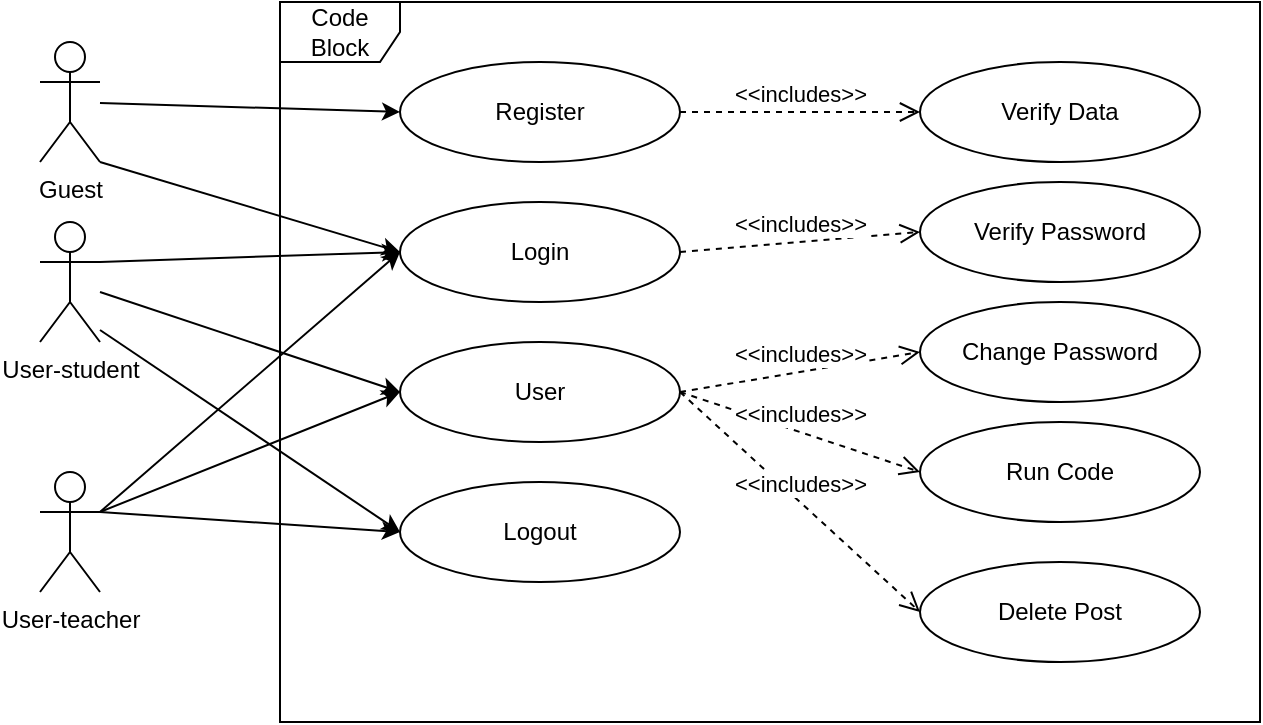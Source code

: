 <mxfile version="13.0.9" type="device"><diagram id="uCDA_x6LMpQSDdXRBhCY" name="Page-1"><mxGraphModel dx="1422" dy="712" grid="1" gridSize="10" guides="1" tooltips="1" connect="1" arrows="1" fold="1" page="1" pageScale="1" pageWidth="827" pageHeight="1169" math="0" shadow="0"><root><mxCell id="0"/><mxCell id="1" parent="0"/><mxCell id="Fpg4Qaaet1KMKUOiKcvX-1" value="Guest" style="shape=umlActor;verticalLabelPosition=bottom;labelBackgroundColor=#ffffff;verticalAlign=top;html=1;" parent="1" vertex="1"><mxGeometry x="130" y="120" width="30" height="60" as="geometry"/></mxCell><mxCell id="Fpg4Qaaet1KMKUOiKcvX-2" value="User-student" style="shape=umlActor;verticalLabelPosition=bottom;labelBackgroundColor=#ffffff;verticalAlign=top;html=1;" parent="1" vertex="1"><mxGeometry x="130" y="210" width="30" height="60" as="geometry"/></mxCell><mxCell id="Fpg4Qaaet1KMKUOiKcvX-5" value="Register" style="ellipse;whiteSpace=wrap;html=1;" parent="1" vertex="1"><mxGeometry x="310" y="130" width="140" height="50" as="geometry"/></mxCell><mxCell id="Fpg4Qaaet1KMKUOiKcvX-6" value="Login" style="ellipse;whiteSpace=wrap;html=1;" parent="1" vertex="1"><mxGeometry x="310" y="200" width="140" height="50" as="geometry"/></mxCell><mxCell id="Fpg4Qaaet1KMKUOiKcvX-7" value="User" style="ellipse;whiteSpace=wrap;html=1;" parent="1" vertex="1"><mxGeometry x="310" y="270" width="140" height="50" as="geometry"/></mxCell><mxCell id="Fpg4Qaaet1KMKUOiKcvX-8" value="Logout" style="ellipse;whiteSpace=wrap;html=1;" parent="1" vertex="1"><mxGeometry x="310" y="340" width="140" height="50" as="geometry"/></mxCell><mxCell id="Fpg4Qaaet1KMKUOiKcvX-9" value="Change Password" style="ellipse;whiteSpace=wrap;html=1;" parent="1" vertex="1"><mxGeometry x="570" y="250" width="140" height="50" as="geometry"/></mxCell><mxCell id="Fpg4Qaaet1KMKUOiKcvX-12" value="" style="endArrow=classic;html=1;entryX=0;entryY=0.5;entryDx=0;entryDy=0;" parent="1" source="Fpg4Qaaet1KMKUOiKcvX-1" target="Fpg4Qaaet1KMKUOiKcvX-5" edge="1"><mxGeometry width="50" height="50" relative="1" as="geometry"><mxPoint x="390" y="390" as="sourcePoint"/><mxPoint x="440" y="340" as="targetPoint"/></mxGeometry></mxCell><mxCell id="Fpg4Qaaet1KMKUOiKcvX-13" value="" style="endArrow=classic;html=1;exitX=1;exitY=1;exitDx=0;exitDy=0;exitPerimeter=0;entryX=0;entryY=0.5;entryDx=0;entryDy=0;" parent="1" source="Fpg4Qaaet1KMKUOiKcvX-1" target="Fpg4Qaaet1KMKUOiKcvX-6" edge="1"><mxGeometry width="50" height="50" relative="1" as="geometry"><mxPoint x="390" y="390" as="sourcePoint"/><mxPoint x="440" y="340" as="targetPoint"/></mxGeometry></mxCell><mxCell id="Fpg4Qaaet1KMKUOiKcvX-14" value="" style="endArrow=classic;html=1;entryX=0;entryY=0.5;entryDx=0;entryDy=0;exitX=1;exitY=0.333;exitDx=0;exitDy=0;exitPerimeter=0;" parent="1" source="Fpg4Qaaet1KMKUOiKcvX-2" target="Fpg4Qaaet1KMKUOiKcvX-6" edge="1"><mxGeometry width="50" height="50" relative="1" as="geometry"><mxPoint x="390" y="390" as="sourcePoint"/><mxPoint x="440" y="340" as="targetPoint"/></mxGeometry></mxCell><mxCell id="Fpg4Qaaet1KMKUOiKcvX-15" value="" style="endArrow=classic;html=1;entryX=0;entryY=0.5;entryDx=0;entryDy=0;" parent="1" source="Fpg4Qaaet1KMKUOiKcvX-2" target="Fpg4Qaaet1KMKUOiKcvX-7" edge="1"><mxGeometry width="50" height="50" relative="1" as="geometry"><mxPoint x="390" y="390" as="sourcePoint"/><mxPoint x="440" y="340" as="targetPoint"/></mxGeometry></mxCell><mxCell id="Fpg4Qaaet1KMKUOiKcvX-16" value="" style="endArrow=classic;html=1;entryX=0;entryY=0.5;entryDx=0;entryDy=0;exitX=1;exitY=0.9;exitDx=0;exitDy=0;exitPerimeter=0;" parent="1" source="Fpg4Qaaet1KMKUOiKcvX-2" target="Fpg4Qaaet1KMKUOiKcvX-8" edge="1"><mxGeometry width="50" height="50" relative="1" as="geometry"><mxPoint x="390" y="390" as="sourcePoint"/><mxPoint x="440" y="340" as="targetPoint"/></mxGeometry></mxCell><mxCell id="Fpg4Qaaet1KMKUOiKcvX-24" value="Code Block" style="shape=umlFrame;whiteSpace=wrap;html=1;" parent="1" vertex="1"><mxGeometry x="250" y="100" width="490" height="360" as="geometry"/></mxCell><mxCell id="1vOr36BAuUPHUAcXJ5d--1" value="User-teacher" style="shape=umlActor;verticalLabelPosition=bottom;labelBackgroundColor=#ffffff;verticalAlign=top;html=1;" vertex="1" parent="1"><mxGeometry x="130" y="335" width="30" height="60" as="geometry"/></mxCell><mxCell id="1vOr36BAuUPHUAcXJ5d--4" value="" style="endArrow=classic;html=1;entryX=0;entryY=0.5;entryDx=0;entryDy=0;exitX=1;exitY=0.333;exitDx=0;exitDy=0;exitPerimeter=0;" edge="1" parent="1" source="1vOr36BAuUPHUAcXJ5d--1" target="Fpg4Qaaet1KMKUOiKcvX-6"><mxGeometry width="50" height="50" relative="1" as="geometry"><mxPoint x="390" y="390" as="sourcePoint"/><mxPoint x="440" y="340" as="targetPoint"/></mxGeometry></mxCell><mxCell id="1vOr36BAuUPHUAcXJ5d--5" value="" style="endArrow=classic;html=1;entryX=0;entryY=0.5;entryDx=0;entryDy=0;exitX=1;exitY=0.333;exitDx=0;exitDy=0;exitPerimeter=0;" edge="1" parent="1" source="1vOr36BAuUPHUAcXJ5d--1" target="Fpg4Qaaet1KMKUOiKcvX-7"><mxGeometry width="50" height="50" relative="1" as="geometry"><mxPoint x="390" y="390" as="sourcePoint"/><mxPoint x="440" y="340" as="targetPoint"/></mxGeometry></mxCell><mxCell id="1vOr36BAuUPHUAcXJ5d--6" value="" style="endArrow=classic;html=1;entryX=0;entryY=0.5;entryDx=0;entryDy=0;exitX=1;exitY=0.333;exitDx=0;exitDy=0;exitPerimeter=0;" edge="1" parent="1" source="1vOr36BAuUPHUAcXJ5d--1" target="Fpg4Qaaet1KMKUOiKcvX-8"><mxGeometry width="50" height="50" relative="1" as="geometry"><mxPoint x="390" y="390" as="sourcePoint"/><mxPoint x="440" y="340" as="targetPoint"/></mxGeometry></mxCell><mxCell id="1vOr36BAuUPHUAcXJ5d--7" value="Run Code" style="ellipse;whiteSpace=wrap;html=1;" vertex="1" parent="1"><mxGeometry x="570" y="310" width="140" height="50" as="geometry"/></mxCell><mxCell id="1vOr36BAuUPHUAcXJ5d--8" value="Delete Post" style="ellipse;whiteSpace=wrap;html=1;" vertex="1" parent="1"><mxGeometry x="570" y="380" width="140" height="50" as="geometry"/></mxCell><mxCell id="1vOr36BAuUPHUAcXJ5d--9" value="&amp;lt;&amp;lt;includes&amp;gt;&amp;gt;" style="html=1;verticalAlign=bottom;endArrow=open;dashed=1;endSize=8;entryX=0;entryY=0.5;entryDx=0;entryDy=0;exitX=1;exitY=0.5;exitDx=0;exitDy=0;" edge="1" parent="1" source="Fpg4Qaaet1KMKUOiKcvX-7" target="Fpg4Qaaet1KMKUOiKcvX-9"><mxGeometry relative="1" as="geometry"><mxPoint x="450" y="370" as="sourcePoint"/><mxPoint x="370" y="370" as="targetPoint"/></mxGeometry></mxCell><mxCell id="1vOr36BAuUPHUAcXJ5d--11" value="&amp;lt;&amp;lt;includes&amp;gt;&amp;gt;" style="html=1;verticalAlign=bottom;endArrow=open;dashed=1;endSize=8;entryX=0;entryY=0.5;entryDx=0;entryDy=0;exitX=1;exitY=0.5;exitDx=0;exitDy=0;" edge="1" parent="1" source="Fpg4Qaaet1KMKUOiKcvX-7" target="1vOr36BAuUPHUAcXJ5d--7"><mxGeometry relative="1" as="geometry"><mxPoint x="450" y="370" as="sourcePoint"/><mxPoint x="370" y="370" as="targetPoint"/></mxGeometry></mxCell><mxCell id="1vOr36BAuUPHUAcXJ5d--12" value="&amp;lt;&amp;lt;includes&amp;gt;&amp;gt;" style="html=1;verticalAlign=bottom;endArrow=open;dashed=1;endSize=8;entryX=0;entryY=0.5;entryDx=0;entryDy=0;exitX=1;exitY=0.5;exitDx=0;exitDy=0;" edge="1" parent="1" source="Fpg4Qaaet1KMKUOiKcvX-7" target="1vOr36BAuUPHUAcXJ5d--8"><mxGeometry relative="1" as="geometry"><mxPoint x="450" y="370" as="sourcePoint"/><mxPoint x="370" y="370" as="targetPoint"/></mxGeometry></mxCell><mxCell id="1vOr36BAuUPHUAcXJ5d--14" value="Verify Password" style="ellipse;whiteSpace=wrap;html=1;" vertex="1" parent="1"><mxGeometry x="570" y="190" width="140" height="50" as="geometry"/></mxCell><mxCell id="1vOr36BAuUPHUAcXJ5d--15" value="Verify Data" style="ellipse;whiteSpace=wrap;html=1;" vertex="1" parent="1"><mxGeometry x="570" y="130" width="140" height="50" as="geometry"/></mxCell><mxCell id="1vOr36BAuUPHUAcXJ5d--16" value="&amp;lt;&amp;lt;includes&amp;gt;&amp;gt;" style="html=1;verticalAlign=bottom;endArrow=open;dashed=1;endSize=8;entryX=0;entryY=0.5;entryDx=0;entryDy=0;exitX=1;exitY=0.5;exitDx=0;exitDy=0;" edge="1" parent="1" source="Fpg4Qaaet1KMKUOiKcvX-5" target="1vOr36BAuUPHUAcXJ5d--15"><mxGeometry relative="1" as="geometry"><mxPoint x="450" y="370" as="sourcePoint"/><mxPoint x="370" y="370" as="targetPoint"/></mxGeometry></mxCell><mxCell id="1vOr36BAuUPHUAcXJ5d--17" value="&amp;lt;&amp;lt;includes&amp;gt;&amp;gt;" style="html=1;verticalAlign=bottom;endArrow=open;dashed=1;endSize=8;entryX=0;entryY=0.5;entryDx=0;entryDy=0;exitX=1;exitY=0.5;exitDx=0;exitDy=0;" edge="1" parent="1" source="Fpg4Qaaet1KMKUOiKcvX-6" target="1vOr36BAuUPHUAcXJ5d--14"><mxGeometry relative="1" as="geometry"><mxPoint x="450" y="370" as="sourcePoint"/><mxPoint x="370" y="370" as="targetPoint"/></mxGeometry></mxCell></root></mxGraphModel></diagram></mxfile>